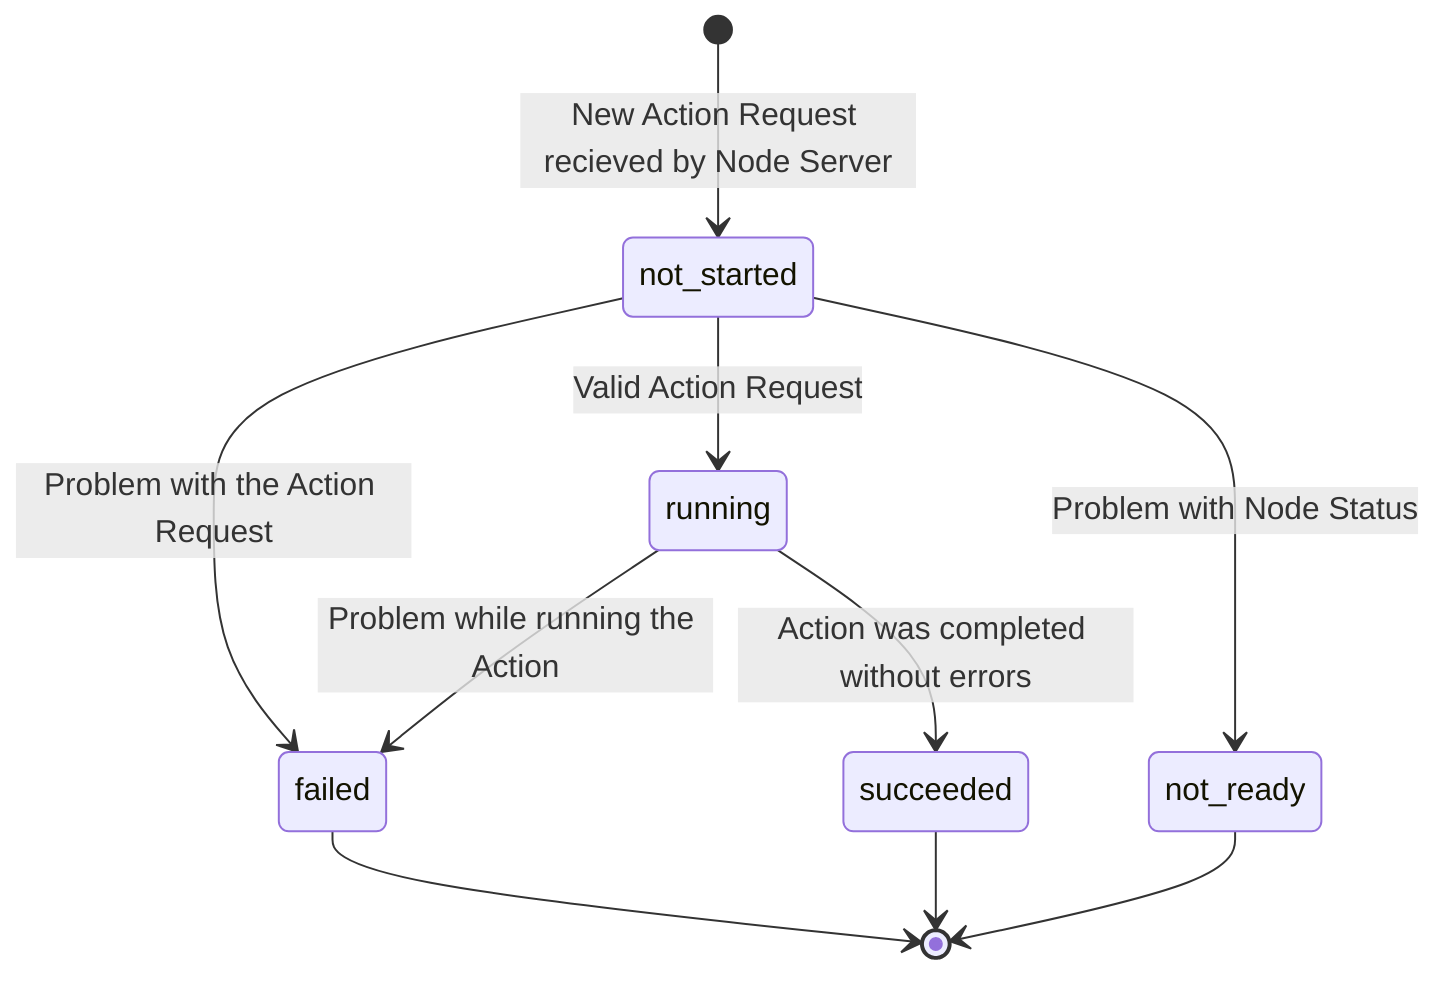 stateDiagram
  [*] --> Still:New Action Request recieved by Node Server
  Still --> Moving:Problem with Node Status
  Still --> s2:Problem with the Action Request
  Still --> s3:Valid Action Request
  s3 --> s2:Problem while running the Action
  s3 --> s4:Action was completed without errors
  s2 --> [*]
  s4 --> [*]
  Moving --> [*]
  Still:not_started
  Moving:not_ready
  s2:failed
  s3:running
  s4:succeeded